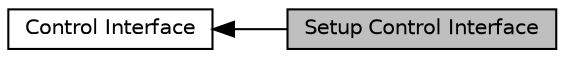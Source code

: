 digraph "Setup Control Interface"
{
  edge [fontname="Helvetica",fontsize="10",labelfontname="Helvetica",labelfontsize="10"];
  node [fontname="Helvetica",fontsize="10",shape=record];
  rankdir=LR;
  Node0 [label="Setup Control Interface",height=0.2,width=0.4,color="black", fillcolor="grey75", style="filled", fontcolor="black"];
  Node1 [label="Control Interface",height=0.2,width=0.4,color="black", fillcolor="white", style="filled",URL="$group___control.html"];
  Node1->Node0 [shape=plaintext, dir="back", style="solid"];
}
